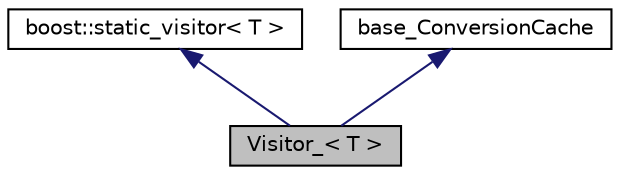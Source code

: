 digraph G
{
  edge [fontname="Helvetica",fontsize="10",labelfontname="Helvetica",labelfontsize="10"];
  node [fontname="Helvetica",fontsize="10",shape=record];
  Node1 [label="Visitor_\< T \>",height=0.2,width=0.4,color="black", fillcolor="grey75", style="filled" fontcolor="black"];
  Node2 -> Node1 [dir="back",color="midnightblue",fontsize="10",style="solid",fontname="Helvetica"];
  Node2 [label="boost::static_visitor\< T \>",height=0.2,width=0.4,color="black", fillcolor="white", style="filled",URL="$classboost_1_1static__visitor.html"];
  Node3 -> Node1 [dir="back",color="midnightblue",fontsize="10",style="solid",fontname="Helvetica"];
  Node3 [label="base_ConversionCache",height=0.2,width=0.4,color="black", fillcolor="white", style="filled",URL="$classbase__ConversionCache.html",tooltip="base class for caching heavy data type conversions"];
}
